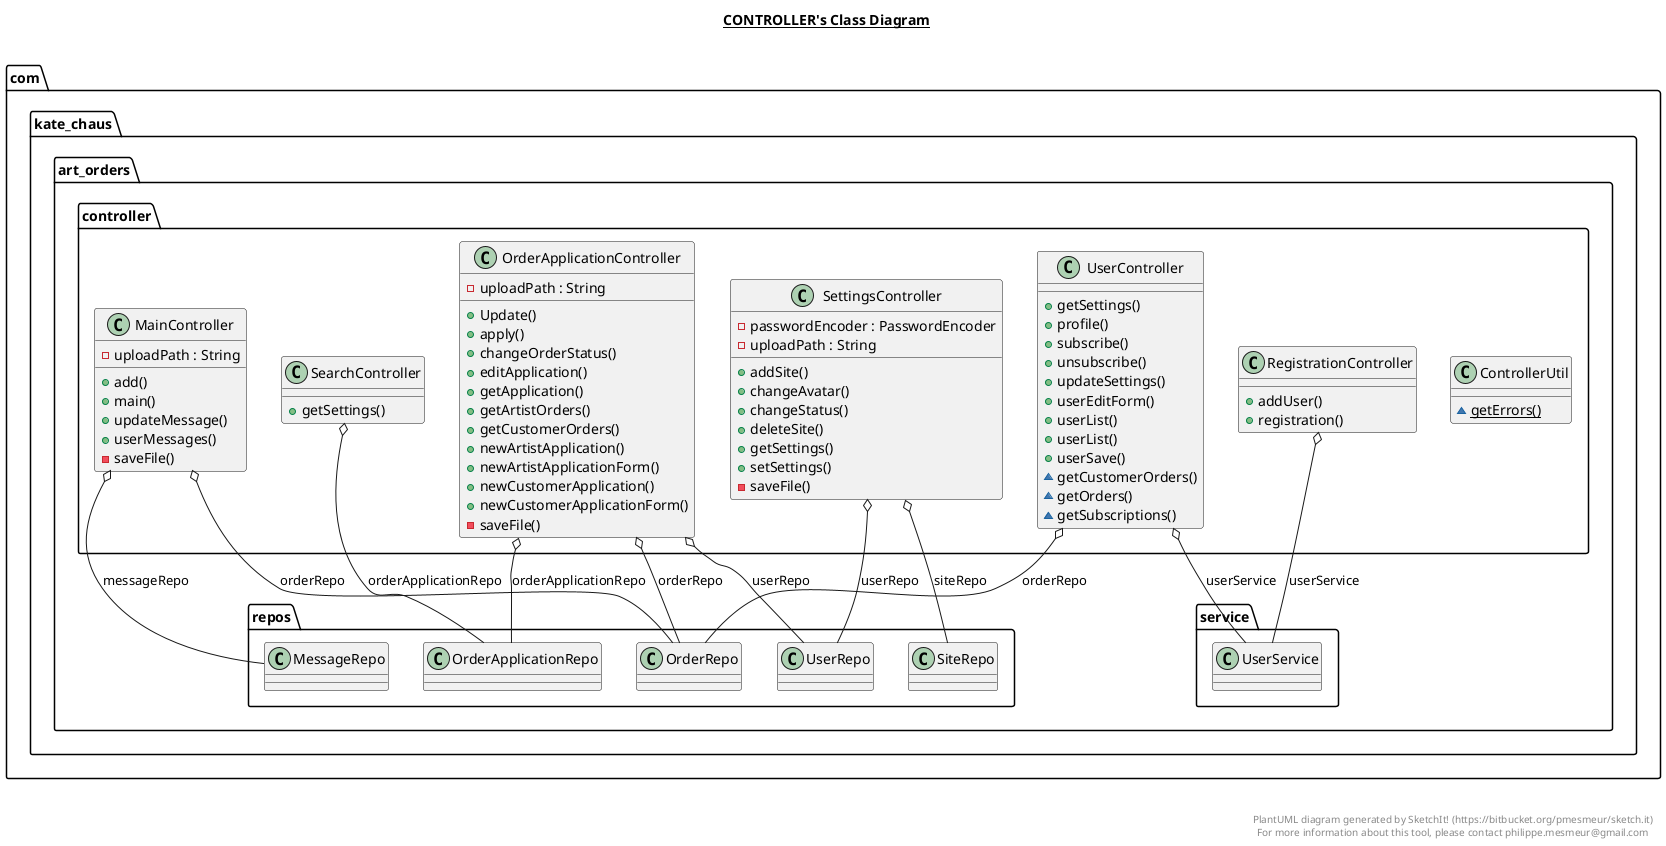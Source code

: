 @startuml

title __CONTROLLER's Class Diagram__\n

  namespace com.kate_chaus.art_orders {
    namespace controller {
      class com.kate_chaus.art_orders.controller.ControllerUtil {
          {static} ~ getErrors()
      }
    }
  }
  

  namespace com.kate_chaus.art_orders {
    namespace controller {
      class com.kate_chaus.art_orders.controller.MainController {
          - uploadPath : String
          + add()
          + main()
          + updateMessage()
          + userMessages()
          - saveFile()
      }
    }
  }
  

  namespace com.kate_chaus.art_orders {
    namespace controller {
      class com.kate_chaus.art_orders.controller.OrderApplicationController {
          - uploadPath : String
          + Update()
          + apply()
          + changeOrderStatus()
          + editApplication()
          + getApplication()
          + getArtistOrders()
          + getCustomerOrders()
          + newArtistApplication()
          + newArtistApplicationForm()
          + newCustomerApplication()
          + newCustomerApplicationForm()
          - saveFile()
      }
    }
  }
  

  namespace com.kate_chaus.art_orders {
    namespace controller {
      class com.kate_chaus.art_orders.controller.RegistrationController {
          + addUser()
          + registration()
      }
    }
  }
  

  namespace com.kate_chaus.art_orders {
    namespace controller {
      class com.kate_chaus.art_orders.controller.SearchController {
          + getSettings()
      }
    }
  }
  

  namespace com.kate_chaus.art_orders {
    namespace controller {
      class com.kate_chaus.art_orders.controller.SettingsController {
          - passwordEncoder : PasswordEncoder
          - uploadPath : String
          + addSite()
          + changeAvatar()
          + changeStatus()
          + deleteSite()
          + getSettings()
          + setSettings()
          - saveFile()
      }
    }
  }
  

  namespace com.kate_chaus.art_orders {
    namespace controller {
      class com.kate_chaus.art_orders.controller.UserController {
          + getSettings()
          + profile()
          + subscribe()
          + unsubscribe()
          + updateSettings()
          + userEditForm()
          + userList()
          + userList()
          + userSave()
          ~ getCustomerOrders()
          ~ getOrders()
          ~ getSubscriptions()
      }
    }
  }
  

  com.kate_chaus.art_orders.controller.MainController o-- com.kate_chaus.art_orders.repos.MessageRepo : messageRepo
  com.kate_chaus.art_orders.controller.MainController o-- com.kate_chaus.art_orders.repos.OrderRepo : orderRepo
  com.kate_chaus.art_orders.controller.OrderApplicationController o-- com.kate_chaus.art_orders.repos.OrderApplicationRepo : orderApplicationRepo
  com.kate_chaus.art_orders.controller.OrderApplicationController o-- com.kate_chaus.art_orders.repos.OrderRepo : orderRepo
  com.kate_chaus.art_orders.controller.OrderApplicationController o-- com.kate_chaus.art_orders.repos.UserRepo : userRepo
  com.kate_chaus.art_orders.controller.RegistrationController o-- com.kate_chaus.art_orders.service.UserService : userService
  com.kate_chaus.art_orders.controller.SearchController o-- com.kate_chaus.art_orders.repos.OrderApplicationRepo : orderApplicationRepo
  com.kate_chaus.art_orders.controller.SettingsController o-- com.kate_chaus.art_orders.repos.SiteRepo : siteRepo
  com.kate_chaus.art_orders.controller.SettingsController o-- com.kate_chaus.art_orders.repos.UserRepo : userRepo
  com.kate_chaus.art_orders.controller.UserController o-- com.kate_chaus.art_orders.repos.OrderRepo : orderRepo
  com.kate_chaus.art_orders.controller.UserController o-- com.kate_chaus.art_orders.service.UserService : userService


right footer


PlantUML diagram generated by SketchIt! (https://bitbucket.org/pmesmeur/sketch.it)
For more information about this tool, please contact philippe.mesmeur@gmail.com
endfooter

@enduml
